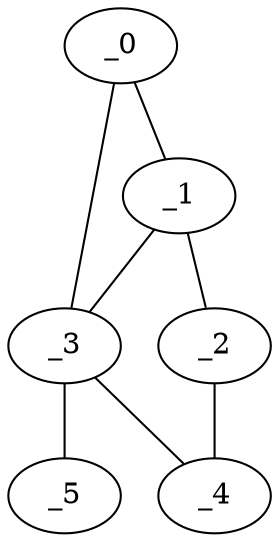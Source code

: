 graph AP1_0088 {
	_0	 [x="0.792615",
		y="0.622653"];
	_1	 [x="1.22686",
		y="2.47323"];
	_0 -- _1;
	_3	 [x="0.88",
		y="1.49"];
	_0 -- _3;
	_2	 [x="2.44363",
		y="0.772155"];
	_1 -- _2;
	_1 -- _3;
	_4	 [x="1.50845",
		y="1.49384"];
	_2 -- _4;
	_3 -- _4;
	_5	 [x="2.85106",
		y="0.552304"];
	_3 -- _5;
}
